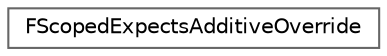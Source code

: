 digraph "Graphical Class Hierarchy"
{
 // INTERACTIVE_SVG=YES
 // LATEX_PDF_SIZE
  bgcolor="transparent";
  edge [fontname=Helvetica,fontsize=10,labelfontname=Helvetica,labelfontsize=10];
  node [fontname=Helvetica,fontsize=10,shape=box,height=0.2,width=0.4];
  rankdir="LR";
  Node0 [id="Node000000",label="FScopedExpectsAdditiveOverride",height=0.2,width=0.4,color="grey40", fillcolor="white", style="filled",URL="$d5/d61/classFScopedExpectsAdditiveOverride.html",tooltip=" "];
}
